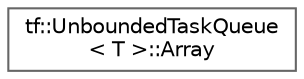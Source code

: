 digraph "类继承关系图"
{
 // LATEX_PDF_SIZE
  bgcolor="transparent";
  edge [fontname=Helvetica,fontsize=10,labelfontname=Helvetica,labelfontsize=10];
  node [fontname=Helvetica,fontsize=10,shape=box,height=0.2,width=0.4];
  rankdir="LR";
  Node0 [id="Node000000",label="tf::UnboundedTaskQueue\l\< T \>::Array",height=0.2,width=0.4,color="grey40", fillcolor="white", style="filled",URL="$structtf_1_1_unbounded_task_queue_1_1_array.html",tooltip=" "];
}
